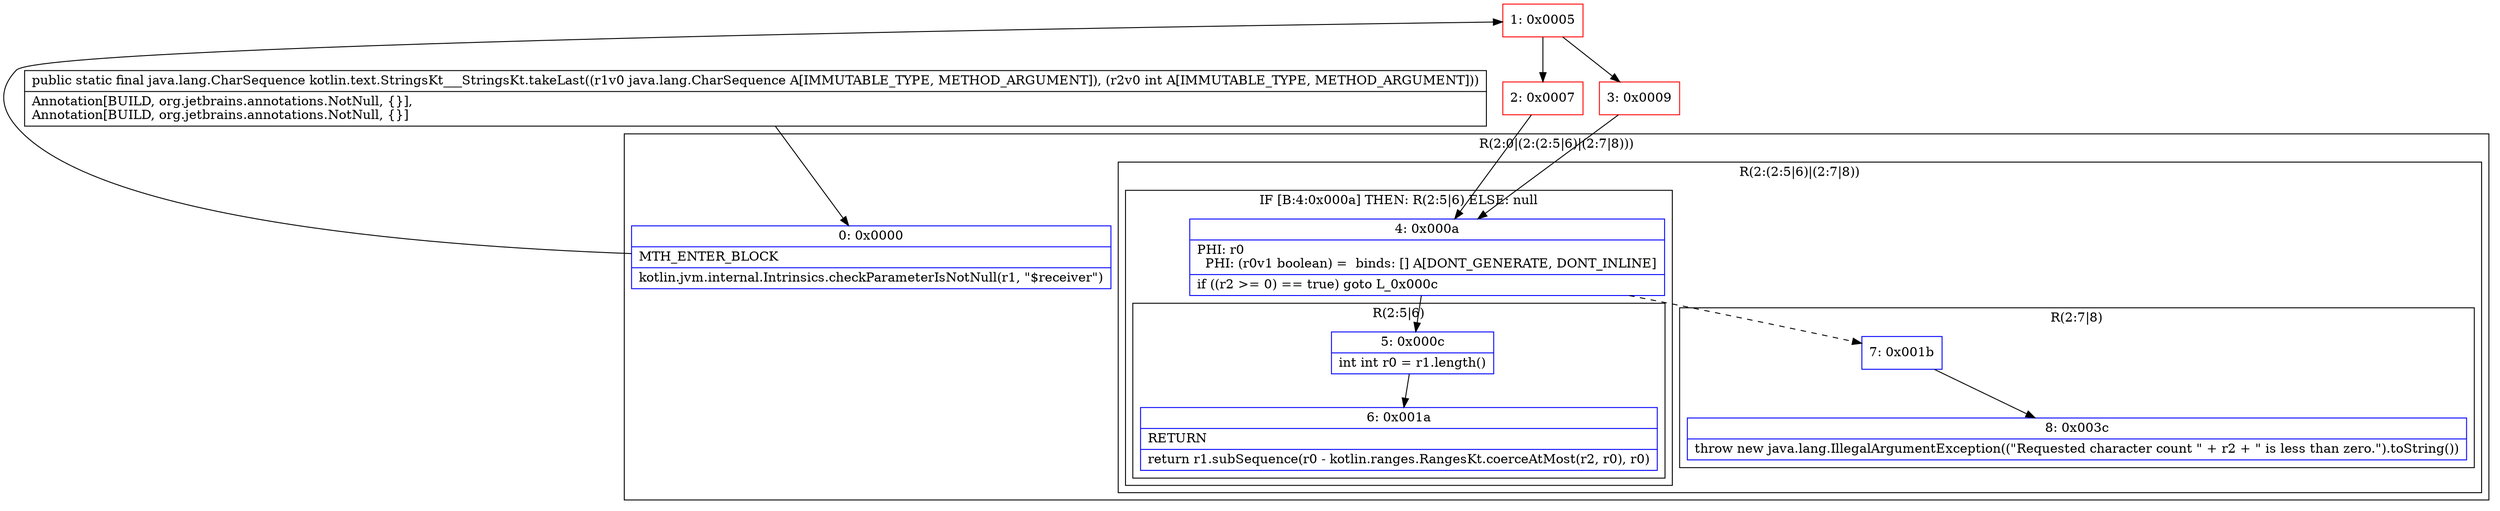 digraph "CFG forkotlin.text.StringsKt___StringsKt.takeLast(Ljava\/lang\/CharSequence;I)Ljava\/lang\/CharSequence;" {
subgraph cluster_Region_1160167077 {
label = "R(2:0|(2:(2:5|6)|(2:7|8)))";
node [shape=record,color=blue];
Node_0 [shape=record,label="{0\:\ 0x0000|MTH_ENTER_BLOCK\l|kotlin.jvm.internal.Intrinsics.checkParameterIsNotNull(r1, \"$receiver\")\l}"];
subgraph cluster_Region_1270880486 {
label = "R(2:(2:5|6)|(2:7|8))";
node [shape=record,color=blue];
subgraph cluster_IfRegion_467467078 {
label = "IF [B:4:0x000a] THEN: R(2:5|6) ELSE: null";
node [shape=record,color=blue];
Node_4 [shape=record,label="{4\:\ 0x000a|PHI: r0 \l  PHI: (r0v1 boolean) =  binds: [] A[DONT_GENERATE, DONT_INLINE]\l|if ((r2 \>= 0) == true) goto L_0x000c\l}"];
subgraph cluster_Region_1750869903 {
label = "R(2:5|6)";
node [shape=record,color=blue];
Node_5 [shape=record,label="{5\:\ 0x000c|int int r0 = r1.length()\l}"];
Node_6 [shape=record,label="{6\:\ 0x001a|RETURN\l|return r1.subSequence(r0 \- kotlin.ranges.RangesKt.coerceAtMost(r2, r0), r0)\l}"];
}
}
subgraph cluster_Region_396934718 {
label = "R(2:7|8)";
node [shape=record,color=blue];
Node_7 [shape=record,label="{7\:\ 0x001b}"];
Node_8 [shape=record,label="{8\:\ 0x003c|throw new java.lang.IllegalArgumentException((\"Requested character count \" + r2 + \" is less than zero.\").toString())\l}"];
}
}
}
Node_1 [shape=record,color=red,label="{1\:\ 0x0005}"];
Node_2 [shape=record,color=red,label="{2\:\ 0x0007}"];
Node_3 [shape=record,color=red,label="{3\:\ 0x0009}"];
MethodNode[shape=record,label="{public static final java.lang.CharSequence kotlin.text.StringsKt___StringsKt.takeLast((r1v0 java.lang.CharSequence A[IMMUTABLE_TYPE, METHOD_ARGUMENT]), (r2v0 int A[IMMUTABLE_TYPE, METHOD_ARGUMENT]))  | Annotation[BUILD, org.jetbrains.annotations.NotNull, \{\}], \lAnnotation[BUILD, org.jetbrains.annotations.NotNull, \{\}]\l}"];
MethodNode -> Node_0;
Node_0 -> Node_1;
Node_4 -> Node_5;
Node_4 -> Node_7[style=dashed];
Node_5 -> Node_6;
Node_7 -> Node_8;
Node_1 -> Node_2;
Node_1 -> Node_3;
Node_2 -> Node_4;
Node_3 -> Node_4;
}

